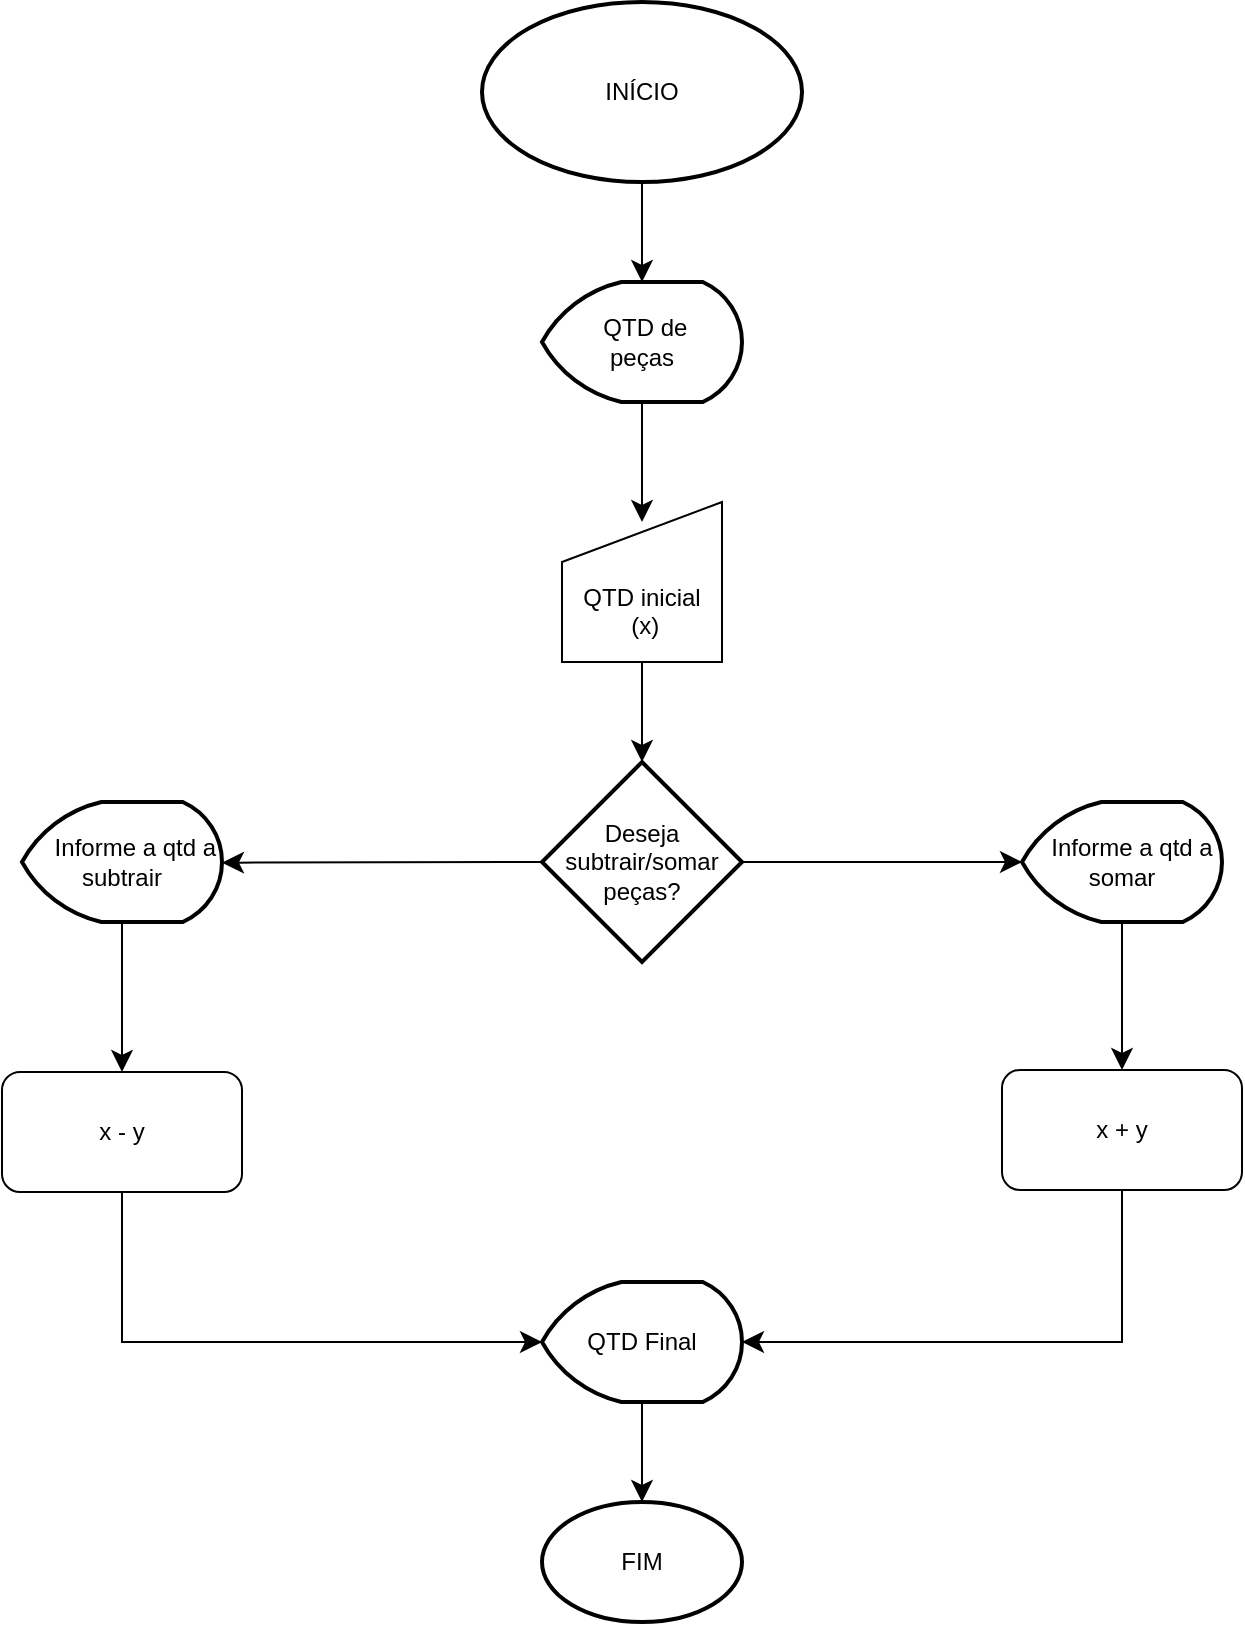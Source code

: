 <mxfile version="28.0.7">
  <diagram name="Página-1" id="yGnkef2Lowc70Qk3FwgF">
    <mxGraphModel dx="674" dy="951" grid="1" gridSize="10" guides="1" tooltips="1" connect="1" arrows="1" fold="1" page="1" pageScale="1" pageWidth="827" pageHeight="1169" math="0" shadow="0">
      <root>
        <mxCell id="0" />
        <mxCell id="1" parent="0" />
        <mxCell id="NXXub8TDZK0iSwP5Ger0-5" style="edgeStyle=none;curved=1;rounded=0;orthogonalLoop=1;jettySize=auto;html=1;fontSize=12;startSize=8;endSize=8;" edge="1" parent="1" source="NXXub8TDZK0iSwP5Ger0-4">
          <mxGeometry relative="1" as="geometry">
            <mxPoint x="450" y="160" as="targetPoint" />
          </mxGeometry>
        </mxCell>
        <mxCell id="NXXub8TDZK0iSwP5Ger0-4" value="INÍCIO" style="strokeWidth=2;html=1;shape=mxgraph.flowchart.start_1;whiteSpace=wrap;" vertex="1" parent="1">
          <mxGeometry x="370" y="20" width="160" height="90" as="geometry" />
        </mxCell>
        <mxCell id="NXXub8TDZK0iSwP5Ger0-9" style="edgeStyle=none;curved=1;rounded=0;orthogonalLoop=1;jettySize=auto;html=1;fontSize=12;startSize=8;endSize=8;" edge="1" parent="1">
          <mxGeometry relative="1" as="geometry">
            <mxPoint x="450" y="280" as="targetPoint" />
            <mxPoint x="450" y="220" as="sourcePoint" />
          </mxGeometry>
        </mxCell>
        <mxCell id="NXXub8TDZK0iSwP5Ger0-13" style="edgeStyle=none;curved=1;rounded=0;orthogonalLoop=1;jettySize=auto;html=1;fontSize=12;startSize=8;endSize=8;" edge="1" parent="1" source="NXXub8TDZK0iSwP5Ger0-10">
          <mxGeometry relative="1" as="geometry">
            <mxPoint x="450" y="400" as="targetPoint" />
          </mxGeometry>
        </mxCell>
        <mxCell id="NXXub8TDZK0iSwP5Ger0-10" value="&lt;div&gt;&lt;br&gt;&lt;/div&gt;&lt;div&gt;&lt;br&gt;&lt;/div&gt;QTD inicial&lt;div&gt;&amp;nbsp;(x)&lt;/div&gt;" style="shape=manualInput;whiteSpace=wrap;html=1;" vertex="1" parent="1">
          <mxGeometry x="410" y="270" width="80" height="80" as="geometry" />
        </mxCell>
        <mxCell id="NXXub8TDZK0iSwP5Ger0-12" value="&amp;nbsp; QTD de&amp;nbsp;&lt;div&gt;peças&lt;/div&gt;" style="strokeWidth=2;html=1;shape=mxgraph.flowchart.display;whiteSpace=wrap;" vertex="1" parent="1">
          <mxGeometry x="400" y="160" width="100" height="60" as="geometry" />
        </mxCell>
        <mxCell id="NXXub8TDZK0iSwP5Ger0-15" style="edgeStyle=none;curved=1;rounded=0;orthogonalLoop=1;jettySize=auto;html=1;exitX=0;exitY=0.5;exitDx=0;exitDy=0;exitPerimeter=0;fontSize=12;startSize=8;endSize=8;" edge="1" parent="1" source="NXXub8TDZK0iSwP5Ger0-14">
          <mxGeometry relative="1" as="geometry">
            <mxPoint x="240" y="450.333" as="targetPoint" />
          </mxGeometry>
        </mxCell>
        <mxCell id="NXXub8TDZK0iSwP5Ger0-20" style="edgeStyle=none;curved=1;rounded=0;orthogonalLoop=1;jettySize=auto;html=1;fontSize=12;startSize=8;endSize=8;" edge="1" parent="1" source="NXXub8TDZK0iSwP5Ger0-14">
          <mxGeometry relative="1" as="geometry">
            <mxPoint x="640" y="450" as="targetPoint" />
          </mxGeometry>
        </mxCell>
        <mxCell id="NXXub8TDZK0iSwP5Ger0-14" value="Deseja subtrair/somar peças?" style="strokeWidth=2;html=1;shape=mxgraph.flowchart.decision;whiteSpace=wrap;" vertex="1" parent="1">
          <mxGeometry x="400" y="400" width="100" height="100" as="geometry" />
        </mxCell>
        <mxCell id="NXXub8TDZK0iSwP5Ger0-44" style="edgeStyle=none;curved=1;rounded=0;orthogonalLoop=1;jettySize=auto;html=1;entryX=0.5;entryY=0;entryDx=0;entryDy=0;fontSize=12;startSize=8;endSize=8;" edge="1" parent="1" source="NXXub8TDZK0iSwP5Ger0-16" target="NXXub8TDZK0iSwP5Ger0-18">
          <mxGeometry relative="1" as="geometry" />
        </mxCell>
        <mxCell id="NXXub8TDZK0iSwP5Ger0-16" value="&amp;nbsp; &amp;nbsp; Informe a qtd a subtrair" style="strokeWidth=2;html=1;shape=mxgraph.flowchart.display;whiteSpace=wrap;" vertex="1" parent="1">
          <mxGeometry x="140" y="420" width="100" height="60" as="geometry" />
        </mxCell>
        <mxCell id="NXXub8TDZK0iSwP5Ger0-18" value="x - y" style="rounded=1;whiteSpace=wrap;html=1;" vertex="1" parent="1">
          <mxGeometry x="130" y="555" width="120" height="60" as="geometry" />
        </mxCell>
        <mxCell id="NXXub8TDZK0iSwP5Ger0-45" style="edgeStyle=none;curved=1;rounded=0;orthogonalLoop=1;jettySize=auto;html=1;entryX=0.5;entryY=0;entryDx=0;entryDy=0;fontSize=12;startSize=8;endSize=8;" edge="1" parent="1" source="NXXub8TDZK0iSwP5Ger0-19" target="NXXub8TDZK0iSwP5Ger0-23">
          <mxGeometry relative="1" as="geometry" />
        </mxCell>
        <mxCell id="NXXub8TDZK0iSwP5Ger0-19" value="&amp;nbsp; &amp;nbsp;Informe a qtd a somar" style="strokeWidth=2;html=1;shape=mxgraph.flowchart.display;whiteSpace=wrap;" vertex="1" parent="1">
          <mxGeometry x="640" y="420" width="100" height="60" as="geometry" />
        </mxCell>
        <mxCell id="NXXub8TDZK0iSwP5Ger0-23" value="x + y" style="rounded=1;whiteSpace=wrap;html=1;" vertex="1" parent="1">
          <mxGeometry x="630" y="554" width="120" height="60" as="geometry" />
        </mxCell>
        <mxCell id="NXXub8TDZK0iSwP5Ger0-43" style="edgeStyle=none;curved=1;rounded=0;orthogonalLoop=1;jettySize=auto;html=1;fontSize=12;startSize=8;endSize=8;" edge="1" parent="1" source="NXXub8TDZK0iSwP5Ger0-24" target="NXXub8TDZK0iSwP5Ger0-42">
          <mxGeometry relative="1" as="geometry" />
        </mxCell>
        <mxCell id="NXXub8TDZK0iSwP5Ger0-24" value="QTD Final" style="strokeWidth=2;html=1;shape=mxgraph.flowchart.display;whiteSpace=wrap;" vertex="1" parent="1">
          <mxGeometry x="400" y="660" width="100" height="60" as="geometry" />
        </mxCell>
        <mxCell id="NXXub8TDZK0iSwP5Ger0-36" style="edgeStyle=orthogonalEdgeStyle;rounded=0;orthogonalLoop=1;jettySize=auto;html=1;entryX=0;entryY=0.5;entryDx=0;entryDy=0;entryPerimeter=0;fontSize=12;startSize=8;endSize=8;exitX=0.5;exitY=1;exitDx=0;exitDy=0;" edge="1" parent="1" source="NXXub8TDZK0iSwP5Ger0-18" target="NXXub8TDZK0iSwP5Ger0-24">
          <mxGeometry relative="1" as="geometry" />
        </mxCell>
        <mxCell id="NXXub8TDZK0iSwP5Ger0-42" value="FIM" style="strokeWidth=2;html=1;shape=mxgraph.flowchart.start_1;whiteSpace=wrap;" vertex="1" parent="1">
          <mxGeometry x="400" y="770" width="100" height="60" as="geometry" />
        </mxCell>
        <mxCell id="NXXub8TDZK0iSwP5Ger0-46" style="edgeStyle=orthogonalEdgeStyle;rounded=0;orthogonalLoop=1;jettySize=auto;html=1;entryX=1;entryY=0.5;entryDx=0;entryDy=0;entryPerimeter=0;fontSize=12;startSize=8;endSize=8;exitX=0.5;exitY=1;exitDx=0;exitDy=0;" edge="1" parent="1" source="NXXub8TDZK0iSwP5Ger0-23" target="NXXub8TDZK0iSwP5Ger0-24">
          <mxGeometry relative="1" as="geometry" />
        </mxCell>
      </root>
    </mxGraphModel>
  </diagram>
</mxfile>

